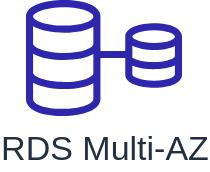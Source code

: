 <mxfile version="20.2.2" type="github">
  <diagram id="Ht1M8jgEwFfnCIfOTk4-" name="Page-1">
    <mxGraphModel dx="1422" dy="782" grid="1" gridSize="10" guides="1" tooltips="1" connect="1" arrows="1" fold="1" page="1" pageScale="1" pageWidth="1169" pageHeight="827" math="0" shadow="0">
      <root>
        <mxCell id="0" />
        <mxCell id="1" parent="0" />
        <mxCell id="D8K_LX2cdb8X8mlRdjAf-1" value="RDS Multi-AZ&lt;br style=&quot;font-size: 17px;&quot;&gt;" style="sketch=0;outlineConnect=0;fontColor=#232F3E;gradientColor=none;fillColor=#2E27AD;strokeColor=none;dashed=0;verticalLabelPosition=bottom;verticalAlign=top;align=center;html=1;fontSize=17;fontStyle=0;aspect=fixed;pointerEvents=1;shape=mxgraph.aws4.rds_multi_az;" vertex="1" parent="1">
          <mxGeometry x="880" y="210" width="78" height="58" as="geometry" />
        </mxCell>
      </root>
    </mxGraphModel>
  </diagram>
</mxfile>
